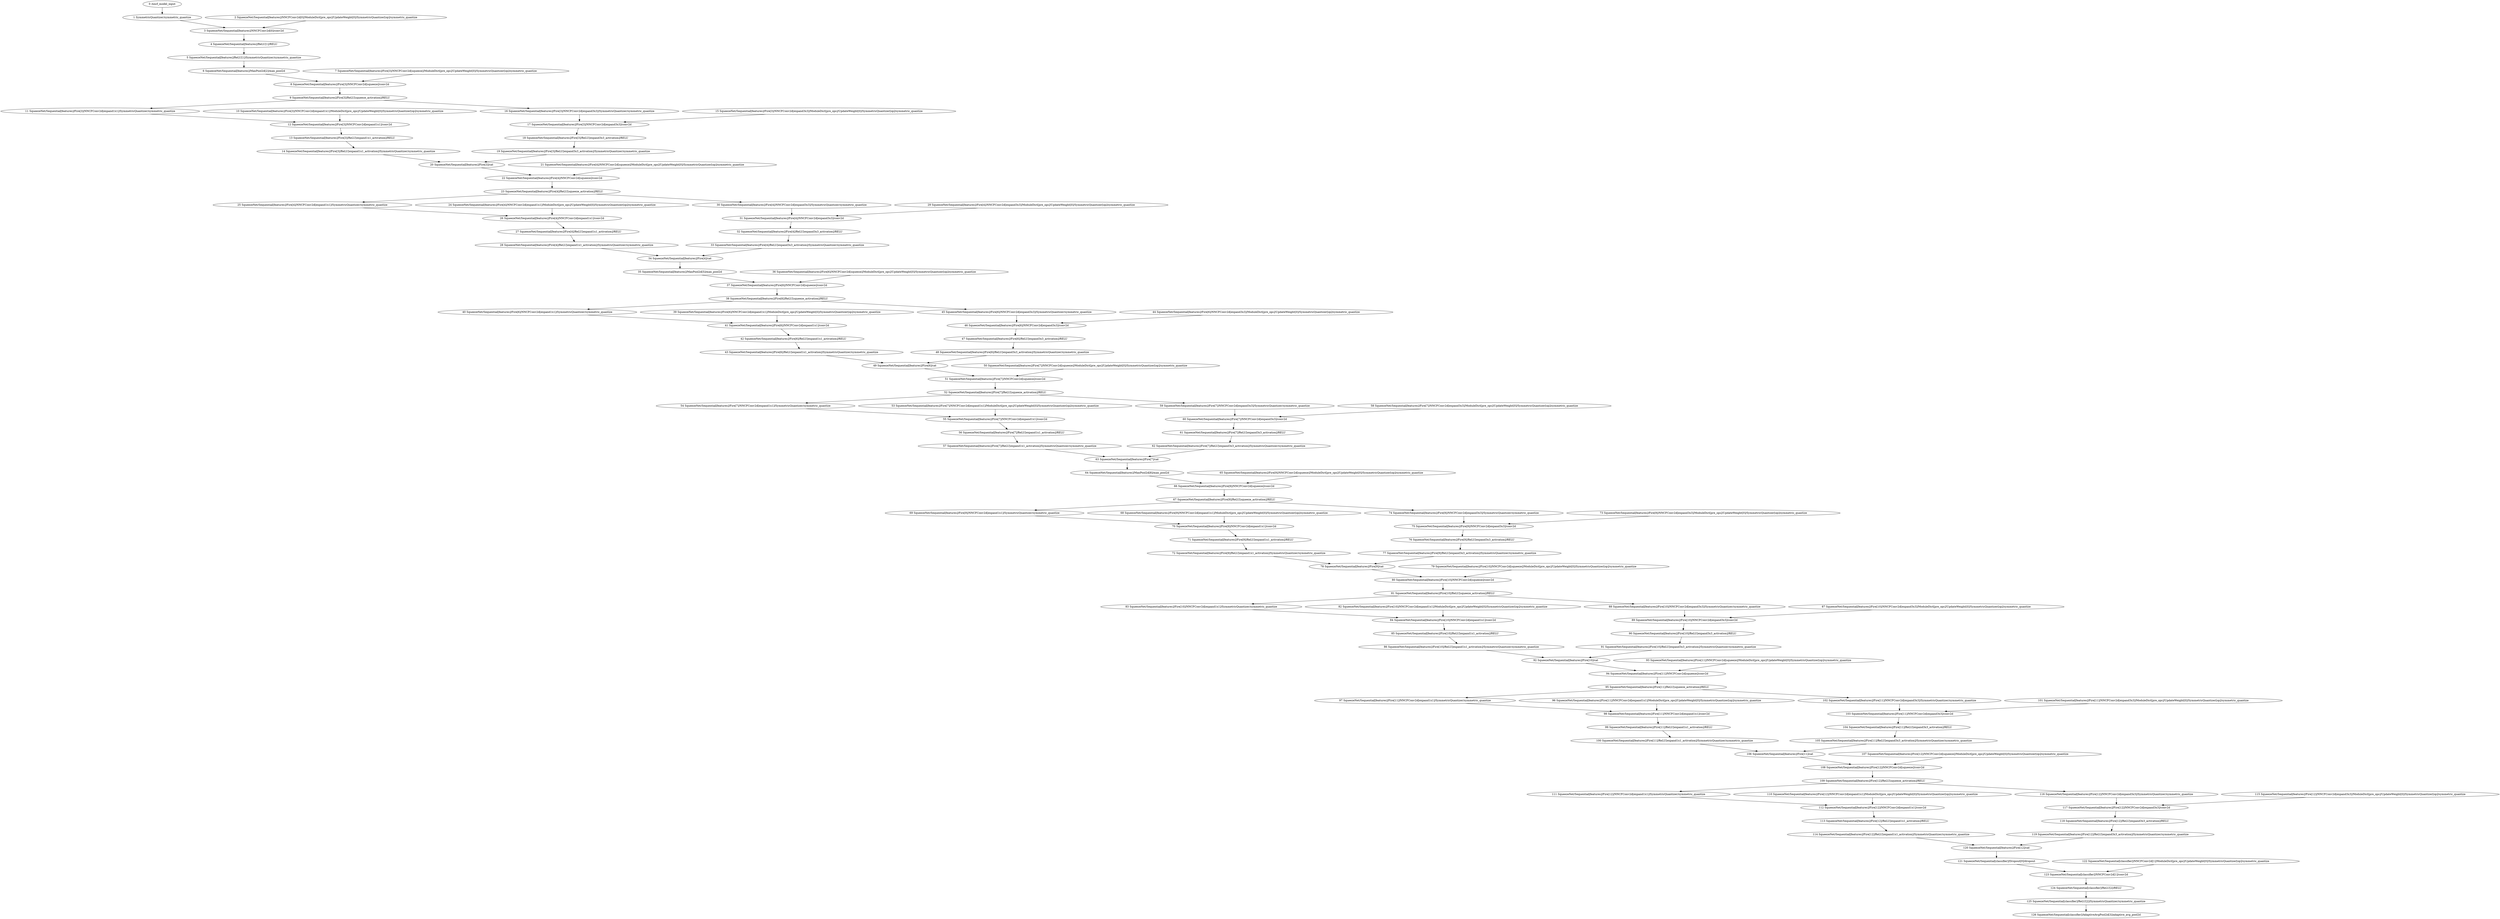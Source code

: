 strict digraph  {
"0 /nncf_model_input" [id=0, scope="", type=nncf_model_input];
"1 SymmetricQuantizer/symmetric_quantize" [id=1, scope=SymmetricQuantizer, type=symmetric_quantize];
"2 SqueezeNet/Sequential[features]/NNCFConv2d[0]/ModuleDict[pre_ops]/UpdateWeight[0]/SymmetricQuantizer[op]/symmetric_quantize" [id=2, scope="SqueezeNet/Sequential[features]/NNCFConv2d[0]/ModuleDict[pre_ops]/UpdateWeight[0]/SymmetricQuantizer[op]", type=symmetric_quantize];
"3 SqueezeNet/Sequential[features]/NNCFConv2d[0]/conv2d" [id=3, scope="SqueezeNet/Sequential[features]/NNCFConv2d[0]", type=conv2d];
"4 SqueezeNet/Sequential[features]/ReLU[1]/RELU" [id=4, scope="SqueezeNet/Sequential[features]/ReLU[1]", type=RELU];
"5 SqueezeNet/Sequential[features]/ReLU[1]/SymmetricQuantizer/symmetric_quantize" [id=5, scope="SqueezeNet/Sequential[features]/ReLU[1]/SymmetricQuantizer", type=symmetric_quantize];
"6 SqueezeNet/Sequential[features]/MaxPool2d[2]/max_pool2d" [id=6, scope="SqueezeNet/Sequential[features]/MaxPool2d[2]", type=max_pool2d];
"7 SqueezeNet/Sequential[features]/Fire[3]/NNCFConv2d[squeeze]/ModuleDict[pre_ops]/UpdateWeight[0]/SymmetricQuantizer[op]/symmetric_quantize" [id=7, scope="SqueezeNet/Sequential[features]/Fire[3]/NNCFConv2d[squeeze]/ModuleDict[pre_ops]/UpdateWeight[0]/SymmetricQuantizer[op]", type=symmetric_quantize];
"8 SqueezeNet/Sequential[features]/Fire[3]/NNCFConv2d[squeeze]/conv2d" [id=8, scope="SqueezeNet/Sequential[features]/Fire[3]/NNCFConv2d[squeeze]", type=conv2d];
"9 SqueezeNet/Sequential[features]/Fire[3]/ReLU[squeeze_activation]/RELU" [id=9, scope="SqueezeNet/Sequential[features]/Fire[3]/ReLU[squeeze_activation]", type=RELU];
"10 SqueezeNet/Sequential[features]/Fire[3]/NNCFConv2d[expand1x1]/ModuleDict[pre_ops]/UpdateWeight[0]/SymmetricQuantizer[op]/symmetric_quantize" [id=10, scope="SqueezeNet/Sequential[features]/Fire[3]/NNCFConv2d[expand1x1]/ModuleDict[pre_ops]/UpdateWeight[0]/SymmetricQuantizer[op]", type=symmetric_quantize];
"11 SqueezeNet/Sequential[features]/Fire[3]/NNCFConv2d[expand1x1]/SymmetricQuantizer/symmetric_quantize" [id=11, scope="SqueezeNet/Sequential[features]/Fire[3]/NNCFConv2d[expand1x1]/SymmetricQuantizer", type=symmetric_quantize];
"12 SqueezeNet/Sequential[features]/Fire[3]/NNCFConv2d[expand1x1]/conv2d" [id=12, scope="SqueezeNet/Sequential[features]/Fire[3]/NNCFConv2d[expand1x1]", type=conv2d];
"13 SqueezeNet/Sequential[features]/Fire[3]/ReLU[expand1x1_activation]/RELU" [id=13, scope="SqueezeNet/Sequential[features]/Fire[3]/ReLU[expand1x1_activation]", type=RELU];
"14 SqueezeNet/Sequential[features]/Fire[3]/ReLU[expand1x1_activation]/SymmetricQuantizer/symmetric_quantize" [id=14, scope="SqueezeNet/Sequential[features]/Fire[3]/ReLU[expand1x1_activation]/SymmetricQuantizer", type=symmetric_quantize];
"15 SqueezeNet/Sequential[features]/Fire[3]/NNCFConv2d[expand3x3]/ModuleDict[pre_ops]/UpdateWeight[0]/SymmetricQuantizer[op]/symmetric_quantize" [id=15, scope="SqueezeNet/Sequential[features]/Fire[3]/NNCFConv2d[expand3x3]/ModuleDict[pre_ops]/UpdateWeight[0]/SymmetricQuantizer[op]", type=symmetric_quantize];
"16 SqueezeNet/Sequential[features]/Fire[3]/NNCFConv2d[expand3x3]/SymmetricQuantizer/symmetric_quantize" [id=16, scope="SqueezeNet/Sequential[features]/Fire[3]/NNCFConv2d[expand3x3]/SymmetricQuantizer", type=symmetric_quantize];
"17 SqueezeNet/Sequential[features]/Fire[3]/NNCFConv2d[expand3x3]/conv2d" [id=17, scope="SqueezeNet/Sequential[features]/Fire[3]/NNCFConv2d[expand3x3]", type=conv2d];
"18 SqueezeNet/Sequential[features]/Fire[3]/ReLU[expand3x3_activation]/RELU" [id=18, scope="SqueezeNet/Sequential[features]/Fire[3]/ReLU[expand3x3_activation]", type=RELU];
"19 SqueezeNet/Sequential[features]/Fire[3]/ReLU[expand3x3_activation]/SymmetricQuantizer/symmetric_quantize" [id=19, scope="SqueezeNet/Sequential[features]/Fire[3]/ReLU[expand3x3_activation]/SymmetricQuantizer", type=symmetric_quantize];
"20 SqueezeNet/Sequential[features]/Fire[3]/cat" [id=20, scope="SqueezeNet/Sequential[features]/Fire[3]", type=cat];
"21 SqueezeNet/Sequential[features]/Fire[4]/NNCFConv2d[squeeze]/ModuleDict[pre_ops]/UpdateWeight[0]/SymmetricQuantizer[op]/symmetric_quantize" [id=21, scope="SqueezeNet/Sequential[features]/Fire[4]/NNCFConv2d[squeeze]/ModuleDict[pre_ops]/UpdateWeight[0]/SymmetricQuantizer[op]", type=symmetric_quantize];
"22 SqueezeNet/Sequential[features]/Fire[4]/NNCFConv2d[squeeze]/conv2d" [id=22, scope="SqueezeNet/Sequential[features]/Fire[4]/NNCFConv2d[squeeze]", type=conv2d];
"23 SqueezeNet/Sequential[features]/Fire[4]/ReLU[squeeze_activation]/RELU" [id=23, scope="SqueezeNet/Sequential[features]/Fire[4]/ReLU[squeeze_activation]", type=RELU];
"24 SqueezeNet/Sequential[features]/Fire[4]/NNCFConv2d[expand1x1]/ModuleDict[pre_ops]/UpdateWeight[0]/SymmetricQuantizer[op]/symmetric_quantize" [id=24, scope="SqueezeNet/Sequential[features]/Fire[4]/NNCFConv2d[expand1x1]/ModuleDict[pre_ops]/UpdateWeight[0]/SymmetricQuantizer[op]", type=symmetric_quantize];
"25 SqueezeNet/Sequential[features]/Fire[4]/NNCFConv2d[expand1x1]/SymmetricQuantizer/symmetric_quantize" [id=25, scope="SqueezeNet/Sequential[features]/Fire[4]/NNCFConv2d[expand1x1]/SymmetricQuantizer", type=symmetric_quantize];
"26 SqueezeNet/Sequential[features]/Fire[4]/NNCFConv2d[expand1x1]/conv2d" [id=26, scope="SqueezeNet/Sequential[features]/Fire[4]/NNCFConv2d[expand1x1]", type=conv2d];
"27 SqueezeNet/Sequential[features]/Fire[4]/ReLU[expand1x1_activation]/RELU" [id=27, scope="SqueezeNet/Sequential[features]/Fire[4]/ReLU[expand1x1_activation]", type=RELU];
"28 SqueezeNet/Sequential[features]/Fire[4]/ReLU[expand1x1_activation]/SymmetricQuantizer/symmetric_quantize" [id=28, scope="SqueezeNet/Sequential[features]/Fire[4]/ReLU[expand1x1_activation]/SymmetricQuantizer", type=symmetric_quantize];
"29 SqueezeNet/Sequential[features]/Fire[4]/NNCFConv2d[expand3x3]/ModuleDict[pre_ops]/UpdateWeight[0]/SymmetricQuantizer[op]/symmetric_quantize" [id=29, scope="SqueezeNet/Sequential[features]/Fire[4]/NNCFConv2d[expand3x3]/ModuleDict[pre_ops]/UpdateWeight[0]/SymmetricQuantizer[op]", type=symmetric_quantize];
"30 SqueezeNet/Sequential[features]/Fire[4]/NNCFConv2d[expand3x3]/SymmetricQuantizer/symmetric_quantize" [id=30, scope="SqueezeNet/Sequential[features]/Fire[4]/NNCFConv2d[expand3x3]/SymmetricQuantizer", type=symmetric_quantize];
"31 SqueezeNet/Sequential[features]/Fire[4]/NNCFConv2d[expand3x3]/conv2d" [id=31, scope="SqueezeNet/Sequential[features]/Fire[4]/NNCFConv2d[expand3x3]", type=conv2d];
"32 SqueezeNet/Sequential[features]/Fire[4]/ReLU[expand3x3_activation]/RELU" [id=32, scope="SqueezeNet/Sequential[features]/Fire[4]/ReLU[expand3x3_activation]", type=RELU];
"33 SqueezeNet/Sequential[features]/Fire[4]/ReLU[expand3x3_activation]/SymmetricQuantizer/symmetric_quantize" [id=33, scope="SqueezeNet/Sequential[features]/Fire[4]/ReLU[expand3x3_activation]/SymmetricQuantizer", type=symmetric_quantize];
"34 SqueezeNet/Sequential[features]/Fire[4]/cat" [id=34, scope="SqueezeNet/Sequential[features]/Fire[4]", type=cat];
"35 SqueezeNet/Sequential[features]/MaxPool2d[5]/max_pool2d" [id=35, scope="SqueezeNet/Sequential[features]/MaxPool2d[5]", type=max_pool2d];
"36 SqueezeNet/Sequential[features]/Fire[6]/NNCFConv2d[squeeze]/ModuleDict[pre_ops]/UpdateWeight[0]/SymmetricQuantizer[op]/symmetric_quantize" [id=36, scope="SqueezeNet/Sequential[features]/Fire[6]/NNCFConv2d[squeeze]/ModuleDict[pre_ops]/UpdateWeight[0]/SymmetricQuantizer[op]", type=symmetric_quantize];
"37 SqueezeNet/Sequential[features]/Fire[6]/NNCFConv2d[squeeze]/conv2d" [id=37, scope="SqueezeNet/Sequential[features]/Fire[6]/NNCFConv2d[squeeze]", type=conv2d];
"38 SqueezeNet/Sequential[features]/Fire[6]/ReLU[squeeze_activation]/RELU" [id=38, scope="SqueezeNet/Sequential[features]/Fire[6]/ReLU[squeeze_activation]", type=RELU];
"39 SqueezeNet/Sequential[features]/Fire[6]/NNCFConv2d[expand1x1]/ModuleDict[pre_ops]/UpdateWeight[0]/SymmetricQuantizer[op]/symmetric_quantize" [id=39, scope="SqueezeNet/Sequential[features]/Fire[6]/NNCFConv2d[expand1x1]/ModuleDict[pre_ops]/UpdateWeight[0]/SymmetricQuantizer[op]", type=symmetric_quantize];
"40 SqueezeNet/Sequential[features]/Fire[6]/NNCFConv2d[expand1x1]/SymmetricQuantizer/symmetric_quantize" [id=40, scope="SqueezeNet/Sequential[features]/Fire[6]/NNCFConv2d[expand1x1]/SymmetricQuantizer", type=symmetric_quantize];
"41 SqueezeNet/Sequential[features]/Fire[6]/NNCFConv2d[expand1x1]/conv2d" [id=41, scope="SqueezeNet/Sequential[features]/Fire[6]/NNCFConv2d[expand1x1]", type=conv2d];
"42 SqueezeNet/Sequential[features]/Fire[6]/ReLU[expand1x1_activation]/RELU" [id=42, scope="SqueezeNet/Sequential[features]/Fire[6]/ReLU[expand1x1_activation]", type=RELU];
"43 SqueezeNet/Sequential[features]/Fire[6]/ReLU[expand1x1_activation]/SymmetricQuantizer/symmetric_quantize" [id=43, scope="SqueezeNet/Sequential[features]/Fire[6]/ReLU[expand1x1_activation]/SymmetricQuantizer", type=symmetric_quantize];
"44 SqueezeNet/Sequential[features]/Fire[6]/NNCFConv2d[expand3x3]/ModuleDict[pre_ops]/UpdateWeight[0]/SymmetricQuantizer[op]/symmetric_quantize" [id=44, scope="SqueezeNet/Sequential[features]/Fire[6]/NNCFConv2d[expand3x3]/ModuleDict[pre_ops]/UpdateWeight[0]/SymmetricQuantizer[op]", type=symmetric_quantize];
"45 SqueezeNet/Sequential[features]/Fire[6]/NNCFConv2d[expand3x3]/SymmetricQuantizer/symmetric_quantize" [id=45, scope="SqueezeNet/Sequential[features]/Fire[6]/NNCFConv2d[expand3x3]/SymmetricQuantizer", type=symmetric_quantize];
"46 SqueezeNet/Sequential[features]/Fire[6]/NNCFConv2d[expand3x3]/conv2d" [id=46, scope="SqueezeNet/Sequential[features]/Fire[6]/NNCFConv2d[expand3x3]", type=conv2d];
"47 SqueezeNet/Sequential[features]/Fire[6]/ReLU[expand3x3_activation]/RELU" [id=47, scope="SqueezeNet/Sequential[features]/Fire[6]/ReLU[expand3x3_activation]", type=RELU];
"48 SqueezeNet/Sequential[features]/Fire[6]/ReLU[expand3x3_activation]/SymmetricQuantizer/symmetric_quantize" [id=48, scope="SqueezeNet/Sequential[features]/Fire[6]/ReLU[expand3x3_activation]/SymmetricQuantizer", type=symmetric_quantize];
"49 SqueezeNet/Sequential[features]/Fire[6]/cat" [id=49, scope="SqueezeNet/Sequential[features]/Fire[6]", type=cat];
"50 SqueezeNet/Sequential[features]/Fire[7]/NNCFConv2d[squeeze]/ModuleDict[pre_ops]/UpdateWeight[0]/SymmetricQuantizer[op]/symmetric_quantize" [id=50, scope="SqueezeNet/Sequential[features]/Fire[7]/NNCFConv2d[squeeze]/ModuleDict[pre_ops]/UpdateWeight[0]/SymmetricQuantizer[op]", type=symmetric_quantize];
"51 SqueezeNet/Sequential[features]/Fire[7]/NNCFConv2d[squeeze]/conv2d" [id=51, scope="SqueezeNet/Sequential[features]/Fire[7]/NNCFConv2d[squeeze]", type=conv2d];
"52 SqueezeNet/Sequential[features]/Fire[7]/ReLU[squeeze_activation]/RELU" [id=52, scope="SqueezeNet/Sequential[features]/Fire[7]/ReLU[squeeze_activation]", type=RELU];
"53 SqueezeNet/Sequential[features]/Fire[7]/NNCFConv2d[expand1x1]/ModuleDict[pre_ops]/UpdateWeight[0]/SymmetricQuantizer[op]/symmetric_quantize" [id=53, scope="SqueezeNet/Sequential[features]/Fire[7]/NNCFConv2d[expand1x1]/ModuleDict[pre_ops]/UpdateWeight[0]/SymmetricQuantizer[op]", type=symmetric_quantize];
"54 SqueezeNet/Sequential[features]/Fire[7]/NNCFConv2d[expand1x1]/SymmetricQuantizer/symmetric_quantize" [id=54, scope="SqueezeNet/Sequential[features]/Fire[7]/NNCFConv2d[expand1x1]/SymmetricQuantizer", type=symmetric_quantize];
"55 SqueezeNet/Sequential[features]/Fire[7]/NNCFConv2d[expand1x1]/conv2d" [id=55, scope="SqueezeNet/Sequential[features]/Fire[7]/NNCFConv2d[expand1x1]", type=conv2d];
"56 SqueezeNet/Sequential[features]/Fire[7]/ReLU[expand1x1_activation]/RELU" [id=56, scope="SqueezeNet/Sequential[features]/Fire[7]/ReLU[expand1x1_activation]", type=RELU];
"57 SqueezeNet/Sequential[features]/Fire[7]/ReLU[expand1x1_activation]/SymmetricQuantizer/symmetric_quantize" [id=57, scope="SqueezeNet/Sequential[features]/Fire[7]/ReLU[expand1x1_activation]/SymmetricQuantizer", type=symmetric_quantize];
"58 SqueezeNet/Sequential[features]/Fire[7]/NNCFConv2d[expand3x3]/ModuleDict[pre_ops]/UpdateWeight[0]/SymmetricQuantizer[op]/symmetric_quantize" [id=58, scope="SqueezeNet/Sequential[features]/Fire[7]/NNCFConv2d[expand3x3]/ModuleDict[pre_ops]/UpdateWeight[0]/SymmetricQuantizer[op]", type=symmetric_quantize];
"59 SqueezeNet/Sequential[features]/Fire[7]/NNCFConv2d[expand3x3]/SymmetricQuantizer/symmetric_quantize" [id=59, scope="SqueezeNet/Sequential[features]/Fire[7]/NNCFConv2d[expand3x3]/SymmetricQuantizer", type=symmetric_quantize];
"60 SqueezeNet/Sequential[features]/Fire[7]/NNCFConv2d[expand3x3]/conv2d" [id=60, scope="SqueezeNet/Sequential[features]/Fire[7]/NNCFConv2d[expand3x3]", type=conv2d];
"61 SqueezeNet/Sequential[features]/Fire[7]/ReLU[expand3x3_activation]/RELU" [id=61, scope="SqueezeNet/Sequential[features]/Fire[7]/ReLU[expand3x3_activation]", type=RELU];
"62 SqueezeNet/Sequential[features]/Fire[7]/ReLU[expand3x3_activation]/SymmetricQuantizer/symmetric_quantize" [id=62, scope="SqueezeNet/Sequential[features]/Fire[7]/ReLU[expand3x3_activation]/SymmetricQuantizer", type=symmetric_quantize];
"63 SqueezeNet/Sequential[features]/Fire[7]/cat" [id=63, scope="SqueezeNet/Sequential[features]/Fire[7]", type=cat];
"64 SqueezeNet/Sequential[features]/MaxPool2d[8]/max_pool2d" [id=64, scope="SqueezeNet/Sequential[features]/MaxPool2d[8]", type=max_pool2d];
"65 SqueezeNet/Sequential[features]/Fire[9]/NNCFConv2d[squeeze]/ModuleDict[pre_ops]/UpdateWeight[0]/SymmetricQuantizer[op]/symmetric_quantize" [id=65, scope="SqueezeNet/Sequential[features]/Fire[9]/NNCFConv2d[squeeze]/ModuleDict[pre_ops]/UpdateWeight[0]/SymmetricQuantizer[op]", type=symmetric_quantize];
"66 SqueezeNet/Sequential[features]/Fire[9]/NNCFConv2d[squeeze]/conv2d" [id=66, scope="SqueezeNet/Sequential[features]/Fire[9]/NNCFConv2d[squeeze]", type=conv2d];
"67 SqueezeNet/Sequential[features]/Fire[9]/ReLU[squeeze_activation]/RELU" [id=67, scope="SqueezeNet/Sequential[features]/Fire[9]/ReLU[squeeze_activation]", type=RELU];
"68 SqueezeNet/Sequential[features]/Fire[9]/NNCFConv2d[expand1x1]/ModuleDict[pre_ops]/UpdateWeight[0]/SymmetricQuantizer[op]/symmetric_quantize" [id=68, scope="SqueezeNet/Sequential[features]/Fire[9]/NNCFConv2d[expand1x1]/ModuleDict[pre_ops]/UpdateWeight[0]/SymmetricQuantizer[op]", type=symmetric_quantize];
"69 SqueezeNet/Sequential[features]/Fire[9]/NNCFConv2d[expand1x1]/SymmetricQuantizer/symmetric_quantize" [id=69, scope="SqueezeNet/Sequential[features]/Fire[9]/NNCFConv2d[expand1x1]/SymmetricQuantizer", type=symmetric_quantize];
"70 SqueezeNet/Sequential[features]/Fire[9]/NNCFConv2d[expand1x1]/conv2d" [id=70, scope="SqueezeNet/Sequential[features]/Fire[9]/NNCFConv2d[expand1x1]", type=conv2d];
"71 SqueezeNet/Sequential[features]/Fire[9]/ReLU[expand1x1_activation]/RELU" [id=71, scope="SqueezeNet/Sequential[features]/Fire[9]/ReLU[expand1x1_activation]", type=RELU];
"72 SqueezeNet/Sequential[features]/Fire[9]/ReLU[expand1x1_activation]/SymmetricQuantizer/symmetric_quantize" [id=72, scope="SqueezeNet/Sequential[features]/Fire[9]/ReLU[expand1x1_activation]/SymmetricQuantizer", type=symmetric_quantize];
"73 SqueezeNet/Sequential[features]/Fire[9]/NNCFConv2d[expand3x3]/ModuleDict[pre_ops]/UpdateWeight[0]/SymmetricQuantizer[op]/symmetric_quantize" [id=73, scope="SqueezeNet/Sequential[features]/Fire[9]/NNCFConv2d[expand3x3]/ModuleDict[pre_ops]/UpdateWeight[0]/SymmetricQuantizer[op]", type=symmetric_quantize];
"74 SqueezeNet/Sequential[features]/Fire[9]/NNCFConv2d[expand3x3]/SymmetricQuantizer/symmetric_quantize" [id=74, scope="SqueezeNet/Sequential[features]/Fire[9]/NNCFConv2d[expand3x3]/SymmetricQuantizer", type=symmetric_quantize];
"75 SqueezeNet/Sequential[features]/Fire[9]/NNCFConv2d[expand3x3]/conv2d" [id=75, scope="SqueezeNet/Sequential[features]/Fire[9]/NNCFConv2d[expand3x3]", type=conv2d];
"76 SqueezeNet/Sequential[features]/Fire[9]/ReLU[expand3x3_activation]/RELU" [id=76, scope="SqueezeNet/Sequential[features]/Fire[9]/ReLU[expand3x3_activation]", type=RELU];
"77 SqueezeNet/Sequential[features]/Fire[9]/ReLU[expand3x3_activation]/SymmetricQuantizer/symmetric_quantize" [id=77, scope="SqueezeNet/Sequential[features]/Fire[9]/ReLU[expand3x3_activation]/SymmetricQuantizer", type=symmetric_quantize];
"78 SqueezeNet/Sequential[features]/Fire[9]/cat" [id=78, scope="SqueezeNet/Sequential[features]/Fire[9]", type=cat];
"79 SqueezeNet/Sequential[features]/Fire[10]/NNCFConv2d[squeeze]/ModuleDict[pre_ops]/UpdateWeight[0]/SymmetricQuantizer[op]/symmetric_quantize" [id=79, scope="SqueezeNet/Sequential[features]/Fire[10]/NNCFConv2d[squeeze]/ModuleDict[pre_ops]/UpdateWeight[0]/SymmetricQuantizer[op]", type=symmetric_quantize];
"80 SqueezeNet/Sequential[features]/Fire[10]/NNCFConv2d[squeeze]/conv2d" [id=80, scope="SqueezeNet/Sequential[features]/Fire[10]/NNCFConv2d[squeeze]", type=conv2d];
"81 SqueezeNet/Sequential[features]/Fire[10]/ReLU[squeeze_activation]/RELU" [id=81, scope="SqueezeNet/Sequential[features]/Fire[10]/ReLU[squeeze_activation]", type=RELU];
"82 SqueezeNet/Sequential[features]/Fire[10]/NNCFConv2d[expand1x1]/ModuleDict[pre_ops]/UpdateWeight[0]/SymmetricQuantizer[op]/symmetric_quantize" [id=82, scope="SqueezeNet/Sequential[features]/Fire[10]/NNCFConv2d[expand1x1]/ModuleDict[pre_ops]/UpdateWeight[0]/SymmetricQuantizer[op]", type=symmetric_quantize];
"83 SqueezeNet/Sequential[features]/Fire[10]/NNCFConv2d[expand1x1]/SymmetricQuantizer/symmetric_quantize" [id=83, scope="SqueezeNet/Sequential[features]/Fire[10]/NNCFConv2d[expand1x1]/SymmetricQuantizer", type=symmetric_quantize];
"84 SqueezeNet/Sequential[features]/Fire[10]/NNCFConv2d[expand1x1]/conv2d" [id=84, scope="SqueezeNet/Sequential[features]/Fire[10]/NNCFConv2d[expand1x1]", type=conv2d];
"85 SqueezeNet/Sequential[features]/Fire[10]/ReLU[expand1x1_activation]/RELU" [id=85, scope="SqueezeNet/Sequential[features]/Fire[10]/ReLU[expand1x1_activation]", type=RELU];
"86 SqueezeNet/Sequential[features]/Fire[10]/ReLU[expand1x1_activation]/SymmetricQuantizer/symmetric_quantize" [id=86, scope="SqueezeNet/Sequential[features]/Fire[10]/ReLU[expand1x1_activation]/SymmetricQuantizer", type=symmetric_quantize];
"87 SqueezeNet/Sequential[features]/Fire[10]/NNCFConv2d[expand3x3]/ModuleDict[pre_ops]/UpdateWeight[0]/SymmetricQuantizer[op]/symmetric_quantize" [id=87, scope="SqueezeNet/Sequential[features]/Fire[10]/NNCFConv2d[expand3x3]/ModuleDict[pre_ops]/UpdateWeight[0]/SymmetricQuantizer[op]", type=symmetric_quantize];
"88 SqueezeNet/Sequential[features]/Fire[10]/NNCFConv2d[expand3x3]/SymmetricQuantizer/symmetric_quantize" [id=88, scope="SqueezeNet/Sequential[features]/Fire[10]/NNCFConv2d[expand3x3]/SymmetricQuantizer", type=symmetric_quantize];
"89 SqueezeNet/Sequential[features]/Fire[10]/NNCFConv2d[expand3x3]/conv2d" [id=89, scope="SqueezeNet/Sequential[features]/Fire[10]/NNCFConv2d[expand3x3]", type=conv2d];
"90 SqueezeNet/Sequential[features]/Fire[10]/ReLU[expand3x3_activation]/RELU" [id=90, scope="SqueezeNet/Sequential[features]/Fire[10]/ReLU[expand3x3_activation]", type=RELU];
"91 SqueezeNet/Sequential[features]/Fire[10]/ReLU[expand3x3_activation]/SymmetricQuantizer/symmetric_quantize" [id=91, scope="SqueezeNet/Sequential[features]/Fire[10]/ReLU[expand3x3_activation]/SymmetricQuantizer", type=symmetric_quantize];
"92 SqueezeNet/Sequential[features]/Fire[10]/cat" [id=92, scope="SqueezeNet/Sequential[features]/Fire[10]", type=cat];
"93 SqueezeNet/Sequential[features]/Fire[11]/NNCFConv2d[squeeze]/ModuleDict[pre_ops]/UpdateWeight[0]/SymmetricQuantizer[op]/symmetric_quantize" [id=93, scope="SqueezeNet/Sequential[features]/Fire[11]/NNCFConv2d[squeeze]/ModuleDict[pre_ops]/UpdateWeight[0]/SymmetricQuantizer[op]", type=symmetric_quantize];
"94 SqueezeNet/Sequential[features]/Fire[11]/NNCFConv2d[squeeze]/conv2d" [id=94, scope="SqueezeNet/Sequential[features]/Fire[11]/NNCFConv2d[squeeze]", type=conv2d];
"95 SqueezeNet/Sequential[features]/Fire[11]/ReLU[squeeze_activation]/RELU" [id=95, scope="SqueezeNet/Sequential[features]/Fire[11]/ReLU[squeeze_activation]", type=RELU];
"96 SqueezeNet/Sequential[features]/Fire[11]/NNCFConv2d[expand1x1]/ModuleDict[pre_ops]/UpdateWeight[0]/SymmetricQuantizer[op]/symmetric_quantize" [id=96, scope="SqueezeNet/Sequential[features]/Fire[11]/NNCFConv2d[expand1x1]/ModuleDict[pre_ops]/UpdateWeight[0]/SymmetricQuantizer[op]", type=symmetric_quantize];
"97 SqueezeNet/Sequential[features]/Fire[11]/NNCFConv2d[expand1x1]/SymmetricQuantizer/symmetric_quantize" [id=97, scope="SqueezeNet/Sequential[features]/Fire[11]/NNCFConv2d[expand1x1]/SymmetricQuantizer", type=symmetric_quantize];
"98 SqueezeNet/Sequential[features]/Fire[11]/NNCFConv2d[expand1x1]/conv2d" [id=98, scope="SqueezeNet/Sequential[features]/Fire[11]/NNCFConv2d[expand1x1]", type=conv2d];
"99 SqueezeNet/Sequential[features]/Fire[11]/ReLU[expand1x1_activation]/RELU" [id=99, scope="SqueezeNet/Sequential[features]/Fire[11]/ReLU[expand1x1_activation]", type=RELU];
"100 SqueezeNet/Sequential[features]/Fire[11]/ReLU[expand1x1_activation]/SymmetricQuantizer/symmetric_quantize" [id=100, scope="SqueezeNet/Sequential[features]/Fire[11]/ReLU[expand1x1_activation]/SymmetricQuantizer", type=symmetric_quantize];
"101 SqueezeNet/Sequential[features]/Fire[11]/NNCFConv2d[expand3x3]/ModuleDict[pre_ops]/UpdateWeight[0]/SymmetricQuantizer[op]/symmetric_quantize" [id=101, scope="SqueezeNet/Sequential[features]/Fire[11]/NNCFConv2d[expand3x3]/ModuleDict[pre_ops]/UpdateWeight[0]/SymmetricQuantizer[op]", type=symmetric_quantize];
"102 SqueezeNet/Sequential[features]/Fire[11]/NNCFConv2d[expand3x3]/SymmetricQuantizer/symmetric_quantize" [id=102, scope="SqueezeNet/Sequential[features]/Fire[11]/NNCFConv2d[expand3x3]/SymmetricQuantizer", type=symmetric_quantize];
"103 SqueezeNet/Sequential[features]/Fire[11]/NNCFConv2d[expand3x3]/conv2d" [id=103, scope="SqueezeNet/Sequential[features]/Fire[11]/NNCFConv2d[expand3x3]", type=conv2d];
"104 SqueezeNet/Sequential[features]/Fire[11]/ReLU[expand3x3_activation]/RELU" [id=104, scope="SqueezeNet/Sequential[features]/Fire[11]/ReLU[expand3x3_activation]", type=RELU];
"105 SqueezeNet/Sequential[features]/Fire[11]/ReLU[expand3x3_activation]/SymmetricQuantizer/symmetric_quantize" [id=105, scope="SqueezeNet/Sequential[features]/Fire[11]/ReLU[expand3x3_activation]/SymmetricQuantizer", type=symmetric_quantize];
"106 SqueezeNet/Sequential[features]/Fire[11]/cat" [id=106, scope="SqueezeNet/Sequential[features]/Fire[11]", type=cat];
"107 SqueezeNet/Sequential[features]/Fire[12]/NNCFConv2d[squeeze]/ModuleDict[pre_ops]/UpdateWeight[0]/SymmetricQuantizer[op]/symmetric_quantize" [id=107, scope="SqueezeNet/Sequential[features]/Fire[12]/NNCFConv2d[squeeze]/ModuleDict[pre_ops]/UpdateWeight[0]/SymmetricQuantizer[op]", type=symmetric_quantize];
"108 SqueezeNet/Sequential[features]/Fire[12]/NNCFConv2d[squeeze]/conv2d" [id=108, scope="SqueezeNet/Sequential[features]/Fire[12]/NNCFConv2d[squeeze]", type=conv2d];
"109 SqueezeNet/Sequential[features]/Fire[12]/ReLU[squeeze_activation]/RELU" [id=109, scope="SqueezeNet/Sequential[features]/Fire[12]/ReLU[squeeze_activation]", type=RELU];
"110 SqueezeNet/Sequential[features]/Fire[12]/NNCFConv2d[expand1x1]/ModuleDict[pre_ops]/UpdateWeight[0]/SymmetricQuantizer[op]/symmetric_quantize" [id=110, scope="SqueezeNet/Sequential[features]/Fire[12]/NNCFConv2d[expand1x1]/ModuleDict[pre_ops]/UpdateWeight[0]/SymmetricQuantizer[op]", type=symmetric_quantize];
"111 SqueezeNet/Sequential[features]/Fire[12]/NNCFConv2d[expand1x1]/SymmetricQuantizer/symmetric_quantize" [id=111, scope="SqueezeNet/Sequential[features]/Fire[12]/NNCFConv2d[expand1x1]/SymmetricQuantizer", type=symmetric_quantize];
"112 SqueezeNet/Sequential[features]/Fire[12]/NNCFConv2d[expand1x1]/conv2d" [id=112, scope="SqueezeNet/Sequential[features]/Fire[12]/NNCFConv2d[expand1x1]", type=conv2d];
"113 SqueezeNet/Sequential[features]/Fire[12]/ReLU[expand1x1_activation]/RELU" [id=113, scope="SqueezeNet/Sequential[features]/Fire[12]/ReLU[expand1x1_activation]", type=RELU];
"114 SqueezeNet/Sequential[features]/Fire[12]/ReLU[expand1x1_activation]/SymmetricQuantizer/symmetric_quantize" [id=114, scope="SqueezeNet/Sequential[features]/Fire[12]/ReLU[expand1x1_activation]/SymmetricQuantizer", type=symmetric_quantize];
"115 SqueezeNet/Sequential[features]/Fire[12]/NNCFConv2d[expand3x3]/ModuleDict[pre_ops]/UpdateWeight[0]/SymmetricQuantizer[op]/symmetric_quantize" [id=115, scope="SqueezeNet/Sequential[features]/Fire[12]/NNCFConv2d[expand3x3]/ModuleDict[pre_ops]/UpdateWeight[0]/SymmetricQuantizer[op]", type=symmetric_quantize];
"116 SqueezeNet/Sequential[features]/Fire[12]/NNCFConv2d[expand3x3]/SymmetricQuantizer/symmetric_quantize" [id=116, scope="SqueezeNet/Sequential[features]/Fire[12]/NNCFConv2d[expand3x3]/SymmetricQuantizer", type=symmetric_quantize];
"117 SqueezeNet/Sequential[features]/Fire[12]/NNCFConv2d[expand3x3]/conv2d" [id=117, scope="SqueezeNet/Sequential[features]/Fire[12]/NNCFConv2d[expand3x3]", type=conv2d];
"118 SqueezeNet/Sequential[features]/Fire[12]/ReLU[expand3x3_activation]/RELU" [id=118, scope="SqueezeNet/Sequential[features]/Fire[12]/ReLU[expand3x3_activation]", type=RELU];
"119 SqueezeNet/Sequential[features]/Fire[12]/ReLU[expand3x3_activation]/SymmetricQuantizer/symmetric_quantize" [id=119, scope="SqueezeNet/Sequential[features]/Fire[12]/ReLU[expand3x3_activation]/SymmetricQuantizer", type=symmetric_quantize];
"120 SqueezeNet/Sequential[features]/Fire[12]/cat" [id=120, scope="SqueezeNet/Sequential[features]/Fire[12]", type=cat];
"121 SqueezeNet/Sequential[classifier]/Dropout[0]/dropout" [id=121, scope="SqueezeNet/Sequential[classifier]/Dropout[0]", type=dropout];
"122 SqueezeNet/Sequential[classifier]/NNCFConv2d[1]/ModuleDict[pre_ops]/UpdateWeight[0]/SymmetricQuantizer[op]/symmetric_quantize" [id=122, scope="SqueezeNet/Sequential[classifier]/NNCFConv2d[1]/ModuleDict[pre_ops]/UpdateWeight[0]/SymmetricQuantizer[op]", type=symmetric_quantize];
"123 SqueezeNet/Sequential[classifier]/NNCFConv2d[1]/conv2d" [id=123, scope="SqueezeNet/Sequential[classifier]/NNCFConv2d[1]", type=conv2d];
"124 SqueezeNet/Sequential[classifier]/ReLU[2]/RELU" [id=124, scope="SqueezeNet/Sequential[classifier]/ReLU[2]", type=RELU];
"125 SqueezeNet/Sequential[classifier]/ReLU[2]/SymmetricQuantizer/symmetric_quantize" [id=125, scope="SqueezeNet/Sequential[classifier]/ReLU[2]/SymmetricQuantizer", type=symmetric_quantize];
"126 SqueezeNet/Sequential[classifier]/AdaptiveAvgPool2d[3]/adaptive_avg_pool2d" [id=126, scope="SqueezeNet/Sequential[classifier]/AdaptiveAvgPool2d[3]", type=adaptive_avg_pool2d];
"0 /nncf_model_input" -> "1 SymmetricQuantizer/symmetric_quantize";
"1 SymmetricQuantizer/symmetric_quantize" -> "3 SqueezeNet/Sequential[features]/NNCFConv2d[0]/conv2d";
"2 SqueezeNet/Sequential[features]/NNCFConv2d[0]/ModuleDict[pre_ops]/UpdateWeight[0]/SymmetricQuantizer[op]/symmetric_quantize" -> "3 SqueezeNet/Sequential[features]/NNCFConv2d[0]/conv2d";
"3 SqueezeNet/Sequential[features]/NNCFConv2d[0]/conv2d" -> "4 SqueezeNet/Sequential[features]/ReLU[1]/RELU";
"4 SqueezeNet/Sequential[features]/ReLU[1]/RELU" -> "5 SqueezeNet/Sequential[features]/ReLU[1]/SymmetricQuantizer/symmetric_quantize";
"5 SqueezeNet/Sequential[features]/ReLU[1]/SymmetricQuantizer/symmetric_quantize" -> "6 SqueezeNet/Sequential[features]/MaxPool2d[2]/max_pool2d";
"6 SqueezeNet/Sequential[features]/MaxPool2d[2]/max_pool2d" -> "8 SqueezeNet/Sequential[features]/Fire[3]/NNCFConv2d[squeeze]/conv2d";
"7 SqueezeNet/Sequential[features]/Fire[3]/NNCFConv2d[squeeze]/ModuleDict[pre_ops]/UpdateWeight[0]/SymmetricQuantizer[op]/symmetric_quantize" -> "8 SqueezeNet/Sequential[features]/Fire[3]/NNCFConv2d[squeeze]/conv2d";
"8 SqueezeNet/Sequential[features]/Fire[3]/NNCFConv2d[squeeze]/conv2d" -> "9 SqueezeNet/Sequential[features]/Fire[3]/ReLU[squeeze_activation]/RELU";
"9 SqueezeNet/Sequential[features]/Fire[3]/ReLU[squeeze_activation]/RELU" -> "11 SqueezeNet/Sequential[features]/Fire[3]/NNCFConv2d[expand1x1]/SymmetricQuantizer/symmetric_quantize";
"9 SqueezeNet/Sequential[features]/Fire[3]/ReLU[squeeze_activation]/RELU" -> "16 SqueezeNet/Sequential[features]/Fire[3]/NNCFConv2d[expand3x3]/SymmetricQuantizer/symmetric_quantize";
"10 SqueezeNet/Sequential[features]/Fire[3]/NNCFConv2d[expand1x1]/ModuleDict[pre_ops]/UpdateWeight[0]/SymmetricQuantizer[op]/symmetric_quantize" -> "12 SqueezeNet/Sequential[features]/Fire[3]/NNCFConv2d[expand1x1]/conv2d";
"11 SqueezeNet/Sequential[features]/Fire[3]/NNCFConv2d[expand1x1]/SymmetricQuantizer/symmetric_quantize" -> "12 SqueezeNet/Sequential[features]/Fire[3]/NNCFConv2d[expand1x1]/conv2d";
"12 SqueezeNet/Sequential[features]/Fire[3]/NNCFConv2d[expand1x1]/conv2d" -> "13 SqueezeNet/Sequential[features]/Fire[3]/ReLU[expand1x1_activation]/RELU";
"13 SqueezeNet/Sequential[features]/Fire[3]/ReLU[expand1x1_activation]/RELU" -> "14 SqueezeNet/Sequential[features]/Fire[3]/ReLU[expand1x1_activation]/SymmetricQuantizer/symmetric_quantize";
"14 SqueezeNet/Sequential[features]/Fire[3]/ReLU[expand1x1_activation]/SymmetricQuantizer/symmetric_quantize" -> "20 SqueezeNet/Sequential[features]/Fire[3]/cat";
"15 SqueezeNet/Sequential[features]/Fire[3]/NNCFConv2d[expand3x3]/ModuleDict[pre_ops]/UpdateWeight[0]/SymmetricQuantizer[op]/symmetric_quantize" -> "17 SqueezeNet/Sequential[features]/Fire[3]/NNCFConv2d[expand3x3]/conv2d";
"16 SqueezeNet/Sequential[features]/Fire[3]/NNCFConv2d[expand3x3]/SymmetricQuantizer/symmetric_quantize" -> "17 SqueezeNet/Sequential[features]/Fire[3]/NNCFConv2d[expand3x3]/conv2d";
"17 SqueezeNet/Sequential[features]/Fire[3]/NNCFConv2d[expand3x3]/conv2d" -> "18 SqueezeNet/Sequential[features]/Fire[3]/ReLU[expand3x3_activation]/RELU";
"18 SqueezeNet/Sequential[features]/Fire[3]/ReLU[expand3x3_activation]/RELU" -> "19 SqueezeNet/Sequential[features]/Fire[3]/ReLU[expand3x3_activation]/SymmetricQuantizer/symmetric_quantize";
"19 SqueezeNet/Sequential[features]/Fire[3]/ReLU[expand3x3_activation]/SymmetricQuantizer/symmetric_quantize" -> "20 SqueezeNet/Sequential[features]/Fire[3]/cat";
"20 SqueezeNet/Sequential[features]/Fire[3]/cat" -> "22 SqueezeNet/Sequential[features]/Fire[4]/NNCFConv2d[squeeze]/conv2d";
"21 SqueezeNet/Sequential[features]/Fire[4]/NNCFConv2d[squeeze]/ModuleDict[pre_ops]/UpdateWeight[0]/SymmetricQuantizer[op]/symmetric_quantize" -> "22 SqueezeNet/Sequential[features]/Fire[4]/NNCFConv2d[squeeze]/conv2d";
"22 SqueezeNet/Sequential[features]/Fire[4]/NNCFConv2d[squeeze]/conv2d" -> "23 SqueezeNet/Sequential[features]/Fire[4]/ReLU[squeeze_activation]/RELU";
"23 SqueezeNet/Sequential[features]/Fire[4]/ReLU[squeeze_activation]/RELU" -> "25 SqueezeNet/Sequential[features]/Fire[4]/NNCFConv2d[expand1x1]/SymmetricQuantizer/symmetric_quantize";
"23 SqueezeNet/Sequential[features]/Fire[4]/ReLU[squeeze_activation]/RELU" -> "30 SqueezeNet/Sequential[features]/Fire[4]/NNCFConv2d[expand3x3]/SymmetricQuantizer/symmetric_quantize";
"24 SqueezeNet/Sequential[features]/Fire[4]/NNCFConv2d[expand1x1]/ModuleDict[pre_ops]/UpdateWeight[0]/SymmetricQuantizer[op]/symmetric_quantize" -> "26 SqueezeNet/Sequential[features]/Fire[4]/NNCFConv2d[expand1x1]/conv2d";
"25 SqueezeNet/Sequential[features]/Fire[4]/NNCFConv2d[expand1x1]/SymmetricQuantizer/symmetric_quantize" -> "26 SqueezeNet/Sequential[features]/Fire[4]/NNCFConv2d[expand1x1]/conv2d";
"26 SqueezeNet/Sequential[features]/Fire[4]/NNCFConv2d[expand1x1]/conv2d" -> "27 SqueezeNet/Sequential[features]/Fire[4]/ReLU[expand1x1_activation]/RELU";
"27 SqueezeNet/Sequential[features]/Fire[4]/ReLU[expand1x1_activation]/RELU" -> "28 SqueezeNet/Sequential[features]/Fire[4]/ReLU[expand1x1_activation]/SymmetricQuantizer/symmetric_quantize";
"28 SqueezeNet/Sequential[features]/Fire[4]/ReLU[expand1x1_activation]/SymmetricQuantizer/symmetric_quantize" -> "34 SqueezeNet/Sequential[features]/Fire[4]/cat";
"29 SqueezeNet/Sequential[features]/Fire[4]/NNCFConv2d[expand3x3]/ModuleDict[pre_ops]/UpdateWeight[0]/SymmetricQuantizer[op]/symmetric_quantize" -> "31 SqueezeNet/Sequential[features]/Fire[4]/NNCFConv2d[expand3x3]/conv2d";
"30 SqueezeNet/Sequential[features]/Fire[4]/NNCFConv2d[expand3x3]/SymmetricQuantizer/symmetric_quantize" -> "31 SqueezeNet/Sequential[features]/Fire[4]/NNCFConv2d[expand3x3]/conv2d";
"31 SqueezeNet/Sequential[features]/Fire[4]/NNCFConv2d[expand3x3]/conv2d" -> "32 SqueezeNet/Sequential[features]/Fire[4]/ReLU[expand3x3_activation]/RELU";
"32 SqueezeNet/Sequential[features]/Fire[4]/ReLU[expand3x3_activation]/RELU" -> "33 SqueezeNet/Sequential[features]/Fire[4]/ReLU[expand3x3_activation]/SymmetricQuantizer/symmetric_quantize";
"33 SqueezeNet/Sequential[features]/Fire[4]/ReLU[expand3x3_activation]/SymmetricQuantizer/symmetric_quantize" -> "34 SqueezeNet/Sequential[features]/Fire[4]/cat";
"34 SqueezeNet/Sequential[features]/Fire[4]/cat" -> "35 SqueezeNet/Sequential[features]/MaxPool2d[5]/max_pool2d";
"35 SqueezeNet/Sequential[features]/MaxPool2d[5]/max_pool2d" -> "37 SqueezeNet/Sequential[features]/Fire[6]/NNCFConv2d[squeeze]/conv2d";
"36 SqueezeNet/Sequential[features]/Fire[6]/NNCFConv2d[squeeze]/ModuleDict[pre_ops]/UpdateWeight[0]/SymmetricQuantizer[op]/symmetric_quantize" -> "37 SqueezeNet/Sequential[features]/Fire[6]/NNCFConv2d[squeeze]/conv2d";
"37 SqueezeNet/Sequential[features]/Fire[6]/NNCFConv2d[squeeze]/conv2d" -> "38 SqueezeNet/Sequential[features]/Fire[6]/ReLU[squeeze_activation]/RELU";
"38 SqueezeNet/Sequential[features]/Fire[6]/ReLU[squeeze_activation]/RELU" -> "40 SqueezeNet/Sequential[features]/Fire[6]/NNCFConv2d[expand1x1]/SymmetricQuantizer/symmetric_quantize";
"38 SqueezeNet/Sequential[features]/Fire[6]/ReLU[squeeze_activation]/RELU" -> "45 SqueezeNet/Sequential[features]/Fire[6]/NNCFConv2d[expand3x3]/SymmetricQuantizer/symmetric_quantize";
"39 SqueezeNet/Sequential[features]/Fire[6]/NNCFConv2d[expand1x1]/ModuleDict[pre_ops]/UpdateWeight[0]/SymmetricQuantizer[op]/symmetric_quantize" -> "41 SqueezeNet/Sequential[features]/Fire[6]/NNCFConv2d[expand1x1]/conv2d";
"40 SqueezeNet/Sequential[features]/Fire[6]/NNCFConv2d[expand1x1]/SymmetricQuantizer/symmetric_quantize" -> "41 SqueezeNet/Sequential[features]/Fire[6]/NNCFConv2d[expand1x1]/conv2d";
"41 SqueezeNet/Sequential[features]/Fire[6]/NNCFConv2d[expand1x1]/conv2d" -> "42 SqueezeNet/Sequential[features]/Fire[6]/ReLU[expand1x1_activation]/RELU";
"42 SqueezeNet/Sequential[features]/Fire[6]/ReLU[expand1x1_activation]/RELU" -> "43 SqueezeNet/Sequential[features]/Fire[6]/ReLU[expand1x1_activation]/SymmetricQuantizer/symmetric_quantize";
"43 SqueezeNet/Sequential[features]/Fire[6]/ReLU[expand1x1_activation]/SymmetricQuantizer/symmetric_quantize" -> "49 SqueezeNet/Sequential[features]/Fire[6]/cat";
"44 SqueezeNet/Sequential[features]/Fire[6]/NNCFConv2d[expand3x3]/ModuleDict[pre_ops]/UpdateWeight[0]/SymmetricQuantizer[op]/symmetric_quantize" -> "46 SqueezeNet/Sequential[features]/Fire[6]/NNCFConv2d[expand3x3]/conv2d";
"45 SqueezeNet/Sequential[features]/Fire[6]/NNCFConv2d[expand3x3]/SymmetricQuantizer/symmetric_quantize" -> "46 SqueezeNet/Sequential[features]/Fire[6]/NNCFConv2d[expand3x3]/conv2d";
"46 SqueezeNet/Sequential[features]/Fire[6]/NNCFConv2d[expand3x3]/conv2d" -> "47 SqueezeNet/Sequential[features]/Fire[6]/ReLU[expand3x3_activation]/RELU";
"47 SqueezeNet/Sequential[features]/Fire[6]/ReLU[expand3x3_activation]/RELU" -> "48 SqueezeNet/Sequential[features]/Fire[6]/ReLU[expand3x3_activation]/SymmetricQuantizer/symmetric_quantize";
"48 SqueezeNet/Sequential[features]/Fire[6]/ReLU[expand3x3_activation]/SymmetricQuantizer/symmetric_quantize" -> "49 SqueezeNet/Sequential[features]/Fire[6]/cat";
"49 SqueezeNet/Sequential[features]/Fire[6]/cat" -> "51 SqueezeNet/Sequential[features]/Fire[7]/NNCFConv2d[squeeze]/conv2d";
"50 SqueezeNet/Sequential[features]/Fire[7]/NNCFConv2d[squeeze]/ModuleDict[pre_ops]/UpdateWeight[0]/SymmetricQuantizer[op]/symmetric_quantize" -> "51 SqueezeNet/Sequential[features]/Fire[7]/NNCFConv2d[squeeze]/conv2d";
"51 SqueezeNet/Sequential[features]/Fire[7]/NNCFConv2d[squeeze]/conv2d" -> "52 SqueezeNet/Sequential[features]/Fire[7]/ReLU[squeeze_activation]/RELU";
"52 SqueezeNet/Sequential[features]/Fire[7]/ReLU[squeeze_activation]/RELU" -> "54 SqueezeNet/Sequential[features]/Fire[7]/NNCFConv2d[expand1x1]/SymmetricQuantizer/symmetric_quantize";
"52 SqueezeNet/Sequential[features]/Fire[7]/ReLU[squeeze_activation]/RELU" -> "59 SqueezeNet/Sequential[features]/Fire[7]/NNCFConv2d[expand3x3]/SymmetricQuantizer/symmetric_quantize";
"53 SqueezeNet/Sequential[features]/Fire[7]/NNCFConv2d[expand1x1]/ModuleDict[pre_ops]/UpdateWeight[0]/SymmetricQuantizer[op]/symmetric_quantize" -> "55 SqueezeNet/Sequential[features]/Fire[7]/NNCFConv2d[expand1x1]/conv2d";
"54 SqueezeNet/Sequential[features]/Fire[7]/NNCFConv2d[expand1x1]/SymmetricQuantizer/symmetric_quantize" -> "55 SqueezeNet/Sequential[features]/Fire[7]/NNCFConv2d[expand1x1]/conv2d";
"55 SqueezeNet/Sequential[features]/Fire[7]/NNCFConv2d[expand1x1]/conv2d" -> "56 SqueezeNet/Sequential[features]/Fire[7]/ReLU[expand1x1_activation]/RELU";
"56 SqueezeNet/Sequential[features]/Fire[7]/ReLU[expand1x1_activation]/RELU" -> "57 SqueezeNet/Sequential[features]/Fire[7]/ReLU[expand1x1_activation]/SymmetricQuantizer/symmetric_quantize";
"57 SqueezeNet/Sequential[features]/Fire[7]/ReLU[expand1x1_activation]/SymmetricQuantizer/symmetric_quantize" -> "63 SqueezeNet/Sequential[features]/Fire[7]/cat";
"58 SqueezeNet/Sequential[features]/Fire[7]/NNCFConv2d[expand3x3]/ModuleDict[pre_ops]/UpdateWeight[0]/SymmetricQuantizer[op]/symmetric_quantize" -> "60 SqueezeNet/Sequential[features]/Fire[7]/NNCFConv2d[expand3x3]/conv2d";
"59 SqueezeNet/Sequential[features]/Fire[7]/NNCFConv2d[expand3x3]/SymmetricQuantizer/symmetric_quantize" -> "60 SqueezeNet/Sequential[features]/Fire[7]/NNCFConv2d[expand3x3]/conv2d";
"60 SqueezeNet/Sequential[features]/Fire[7]/NNCFConv2d[expand3x3]/conv2d" -> "61 SqueezeNet/Sequential[features]/Fire[7]/ReLU[expand3x3_activation]/RELU";
"61 SqueezeNet/Sequential[features]/Fire[7]/ReLU[expand3x3_activation]/RELU" -> "62 SqueezeNet/Sequential[features]/Fire[7]/ReLU[expand3x3_activation]/SymmetricQuantizer/symmetric_quantize";
"62 SqueezeNet/Sequential[features]/Fire[7]/ReLU[expand3x3_activation]/SymmetricQuantizer/symmetric_quantize" -> "63 SqueezeNet/Sequential[features]/Fire[7]/cat";
"63 SqueezeNet/Sequential[features]/Fire[7]/cat" -> "64 SqueezeNet/Sequential[features]/MaxPool2d[8]/max_pool2d";
"64 SqueezeNet/Sequential[features]/MaxPool2d[8]/max_pool2d" -> "66 SqueezeNet/Sequential[features]/Fire[9]/NNCFConv2d[squeeze]/conv2d";
"65 SqueezeNet/Sequential[features]/Fire[9]/NNCFConv2d[squeeze]/ModuleDict[pre_ops]/UpdateWeight[0]/SymmetricQuantizer[op]/symmetric_quantize" -> "66 SqueezeNet/Sequential[features]/Fire[9]/NNCFConv2d[squeeze]/conv2d";
"66 SqueezeNet/Sequential[features]/Fire[9]/NNCFConv2d[squeeze]/conv2d" -> "67 SqueezeNet/Sequential[features]/Fire[9]/ReLU[squeeze_activation]/RELU";
"67 SqueezeNet/Sequential[features]/Fire[9]/ReLU[squeeze_activation]/RELU" -> "69 SqueezeNet/Sequential[features]/Fire[9]/NNCFConv2d[expand1x1]/SymmetricQuantizer/symmetric_quantize";
"67 SqueezeNet/Sequential[features]/Fire[9]/ReLU[squeeze_activation]/RELU" -> "74 SqueezeNet/Sequential[features]/Fire[9]/NNCFConv2d[expand3x3]/SymmetricQuantizer/symmetric_quantize";
"68 SqueezeNet/Sequential[features]/Fire[9]/NNCFConv2d[expand1x1]/ModuleDict[pre_ops]/UpdateWeight[0]/SymmetricQuantizer[op]/symmetric_quantize" -> "70 SqueezeNet/Sequential[features]/Fire[9]/NNCFConv2d[expand1x1]/conv2d";
"69 SqueezeNet/Sequential[features]/Fire[9]/NNCFConv2d[expand1x1]/SymmetricQuantizer/symmetric_quantize" -> "70 SqueezeNet/Sequential[features]/Fire[9]/NNCFConv2d[expand1x1]/conv2d";
"70 SqueezeNet/Sequential[features]/Fire[9]/NNCFConv2d[expand1x1]/conv2d" -> "71 SqueezeNet/Sequential[features]/Fire[9]/ReLU[expand1x1_activation]/RELU";
"71 SqueezeNet/Sequential[features]/Fire[9]/ReLU[expand1x1_activation]/RELU" -> "72 SqueezeNet/Sequential[features]/Fire[9]/ReLU[expand1x1_activation]/SymmetricQuantizer/symmetric_quantize";
"72 SqueezeNet/Sequential[features]/Fire[9]/ReLU[expand1x1_activation]/SymmetricQuantizer/symmetric_quantize" -> "78 SqueezeNet/Sequential[features]/Fire[9]/cat";
"73 SqueezeNet/Sequential[features]/Fire[9]/NNCFConv2d[expand3x3]/ModuleDict[pre_ops]/UpdateWeight[0]/SymmetricQuantizer[op]/symmetric_quantize" -> "75 SqueezeNet/Sequential[features]/Fire[9]/NNCFConv2d[expand3x3]/conv2d";
"74 SqueezeNet/Sequential[features]/Fire[9]/NNCFConv2d[expand3x3]/SymmetricQuantizer/symmetric_quantize" -> "75 SqueezeNet/Sequential[features]/Fire[9]/NNCFConv2d[expand3x3]/conv2d";
"75 SqueezeNet/Sequential[features]/Fire[9]/NNCFConv2d[expand3x3]/conv2d" -> "76 SqueezeNet/Sequential[features]/Fire[9]/ReLU[expand3x3_activation]/RELU";
"76 SqueezeNet/Sequential[features]/Fire[9]/ReLU[expand3x3_activation]/RELU" -> "77 SqueezeNet/Sequential[features]/Fire[9]/ReLU[expand3x3_activation]/SymmetricQuantizer/symmetric_quantize";
"77 SqueezeNet/Sequential[features]/Fire[9]/ReLU[expand3x3_activation]/SymmetricQuantizer/symmetric_quantize" -> "78 SqueezeNet/Sequential[features]/Fire[9]/cat";
"78 SqueezeNet/Sequential[features]/Fire[9]/cat" -> "80 SqueezeNet/Sequential[features]/Fire[10]/NNCFConv2d[squeeze]/conv2d";
"79 SqueezeNet/Sequential[features]/Fire[10]/NNCFConv2d[squeeze]/ModuleDict[pre_ops]/UpdateWeight[0]/SymmetricQuantizer[op]/symmetric_quantize" -> "80 SqueezeNet/Sequential[features]/Fire[10]/NNCFConv2d[squeeze]/conv2d";
"80 SqueezeNet/Sequential[features]/Fire[10]/NNCFConv2d[squeeze]/conv2d" -> "81 SqueezeNet/Sequential[features]/Fire[10]/ReLU[squeeze_activation]/RELU";
"81 SqueezeNet/Sequential[features]/Fire[10]/ReLU[squeeze_activation]/RELU" -> "83 SqueezeNet/Sequential[features]/Fire[10]/NNCFConv2d[expand1x1]/SymmetricQuantizer/symmetric_quantize";
"81 SqueezeNet/Sequential[features]/Fire[10]/ReLU[squeeze_activation]/RELU" -> "88 SqueezeNet/Sequential[features]/Fire[10]/NNCFConv2d[expand3x3]/SymmetricQuantizer/symmetric_quantize";
"82 SqueezeNet/Sequential[features]/Fire[10]/NNCFConv2d[expand1x1]/ModuleDict[pre_ops]/UpdateWeight[0]/SymmetricQuantizer[op]/symmetric_quantize" -> "84 SqueezeNet/Sequential[features]/Fire[10]/NNCFConv2d[expand1x1]/conv2d";
"83 SqueezeNet/Sequential[features]/Fire[10]/NNCFConv2d[expand1x1]/SymmetricQuantizer/symmetric_quantize" -> "84 SqueezeNet/Sequential[features]/Fire[10]/NNCFConv2d[expand1x1]/conv2d";
"84 SqueezeNet/Sequential[features]/Fire[10]/NNCFConv2d[expand1x1]/conv2d" -> "85 SqueezeNet/Sequential[features]/Fire[10]/ReLU[expand1x1_activation]/RELU";
"85 SqueezeNet/Sequential[features]/Fire[10]/ReLU[expand1x1_activation]/RELU" -> "86 SqueezeNet/Sequential[features]/Fire[10]/ReLU[expand1x1_activation]/SymmetricQuantizer/symmetric_quantize";
"86 SqueezeNet/Sequential[features]/Fire[10]/ReLU[expand1x1_activation]/SymmetricQuantizer/symmetric_quantize" -> "92 SqueezeNet/Sequential[features]/Fire[10]/cat";
"87 SqueezeNet/Sequential[features]/Fire[10]/NNCFConv2d[expand3x3]/ModuleDict[pre_ops]/UpdateWeight[0]/SymmetricQuantizer[op]/symmetric_quantize" -> "89 SqueezeNet/Sequential[features]/Fire[10]/NNCFConv2d[expand3x3]/conv2d";
"88 SqueezeNet/Sequential[features]/Fire[10]/NNCFConv2d[expand3x3]/SymmetricQuantizer/symmetric_quantize" -> "89 SqueezeNet/Sequential[features]/Fire[10]/NNCFConv2d[expand3x3]/conv2d";
"89 SqueezeNet/Sequential[features]/Fire[10]/NNCFConv2d[expand3x3]/conv2d" -> "90 SqueezeNet/Sequential[features]/Fire[10]/ReLU[expand3x3_activation]/RELU";
"90 SqueezeNet/Sequential[features]/Fire[10]/ReLU[expand3x3_activation]/RELU" -> "91 SqueezeNet/Sequential[features]/Fire[10]/ReLU[expand3x3_activation]/SymmetricQuantizer/symmetric_quantize";
"91 SqueezeNet/Sequential[features]/Fire[10]/ReLU[expand3x3_activation]/SymmetricQuantizer/symmetric_quantize" -> "92 SqueezeNet/Sequential[features]/Fire[10]/cat";
"92 SqueezeNet/Sequential[features]/Fire[10]/cat" -> "94 SqueezeNet/Sequential[features]/Fire[11]/NNCFConv2d[squeeze]/conv2d";
"93 SqueezeNet/Sequential[features]/Fire[11]/NNCFConv2d[squeeze]/ModuleDict[pre_ops]/UpdateWeight[0]/SymmetricQuantizer[op]/symmetric_quantize" -> "94 SqueezeNet/Sequential[features]/Fire[11]/NNCFConv2d[squeeze]/conv2d";
"94 SqueezeNet/Sequential[features]/Fire[11]/NNCFConv2d[squeeze]/conv2d" -> "95 SqueezeNet/Sequential[features]/Fire[11]/ReLU[squeeze_activation]/RELU";
"95 SqueezeNet/Sequential[features]/Fire[11]/ReLU[squeeze_activation]/RELU" -> "97 SqueezeNet/Sequential[features]/Fire[11]/NNCFConv2d[expand1x1]/SymmetricQuantizer/symmetric_quantize";
"96 SqueezeNet/Sequential[features]/Fire[11]/NNCFConv2d[expand1x1]/ModuleDict[pre_ops]/UpdateWeight[0]/SymmetricQuantizer[op]/symmetric_quantize" -> "98 SqueezeNet/Sequential[features]/Fire[11]/NNCFConv2d[expand1x1]/conv2d";
"97 SqueezeNet/Sequential[features]/Fire[11]/NNCFConv2d[expand1x1]/SymmetricQuantizer/symmetric_quantize" -> "98 SqueezeNet/Sequential[features]/Fire[11]/NNCFConv2d[expand1x1]/conv2d";
"98 SqueezeNet/Sequential[features]/Fire[11]/NNCFConv2d[expand1x1]/conv2d" -> "99 SqueezeNet/Sequential[features]/Fire[11]/ReLU[expand1x1_activation]/RELU";
"95 SqueezeNet/Sequential[features]/Fire[11]/ReLU[squeeze_activation]/RELU" -> "102 SqueezeNet/Sequential[features]/Fire[11]/NNCFConv2d[expand3x3]/SymmetricQuantizer/symmetric_quantize";
"99 SqueezeNet/Sequential[features]/Fire[11]/ReLU[expand1x1_activation]/RELU" -> "100 SqueezeNet/Sequential[features]/Fire[11]/ReLU[expand1x1_activation]/SymmetricQuantizer/symmetric_quantize";
"100 SqueezeNet/Sequential[features]/Fire[11]/ReLU[expand1x1_activation]/SymmetricQuantizer/symmetric_quantize" -> "106 SqueezeNet/Sequential[features]/Fire[11]/cat";
"101 SqueezeNet/Sequential[features]/Fire[11]/NNCFConv2d[expand3x3]/ModuleDict[pre_ops]/UpdateWeight[0]/SymmetricQuantizer[op]/symmetric_quantize" -> "103 SqueezeNet/Sequential[features]/Fire[11]/NNCFConv2d[expand3x3]/conv2d";
"102 SqueezeNet/Sequential[features]/Fire[11]/NNCFConv2d[expand3x3]/SymmetricQuantizer/symmetric_quantize" -> "103 SqueezeNet/Sequential[features]/Fire[11]/NNCFConv2d[expand3x3]/conv2d";
"103 SqueezeNet/Sequential[features]/Fire[11]/NNCFConv2d[expand3x3]/conv2d" -> "104 SqueezeNet/Sequential[features]/Fire[11]/ReLU[expand3x3_activation]/RELU";
"104 SqueezeNet/Sequential[features]/Fire[11]/ReLU[expand3x3_activation]/RELU" -> "105 SqueezeNet/Sequential[features]/Fire[11]/ReLU[expand3x3_activation]/SymmetricQuantizer/symmetric_quantize";
"105 SqueezeNet/Sequential[features]/Fire[11]/ReLU[expand3x3_activation]/SymmetricQuantizer/symmetric_quantize" -> "106 SqueezeNet/Sequential[features]/Fire[11]/cat";
"106 SqueezeNet/Sequential[features]/Fire[11]/cat" -> "108 SqueezeNet/Sequential[features]/Fire[12]/NNCFConv2d[squeeze]/conv2d";
"107 SqueezeNet/Sequential[features]/Fire[12]/NNCFConv2d[squeeze]/ModuleDict[pre_ops]/UpdateWeight[0]/SymmetricQuantizer[op]/symmetric_quantize" -> "108 SqueezeNet/Sequential[features]/Fire[12]/NNCFConv2d[squeeze]/conv2d";
"108 SqueezeNet/Sequential[features]/Fire[12]/NNCFConv2d[squeeze]/conv2d" -> "109 SqueezeNet/Sequential[features]/Fire[12]/ReLU[squeeze_activation]/RELU";
"109 SqueezeNet/Sequential[features]/Fire[12]/ReLU[squeeze_activation]/RELU" -> "111 SqueezeNet/Sequential[features]/Fire[12]/NNCFConv2d[expand1x1]/SymmetricQuantizer/symmetric_quantize";
"109 SqueezeNet/Sequential[features]/Fire[12]/ReLU[squeeze_activation]/RELU" -> "116 SqueezeNet/Sequential[features]/Fire[12]/NNCFConv2d[expand3x3]/SymmetricQuantizer/symmetric_quantize";
"110 SqueezeNet/Sequential[features]/Fire[12]/NNCFConv2d[expand1x1]/ModuleDict[pre_ops]/UpdateWeight[0]/SymmetricQuantizer[op]/symmetric_quantize" -> "112 SqueezeNet/Sequential[features]/Fire[12]/NNCFConv2d[expand1x1]/conv2d";
"111 SqueezeNet/Sequential[features]/Fire[12]/NNCFConv2d[expand1x1]/SymmetricQuantizer/symmetric_quantize" -> "112 SqueezeNet/Sequential[features]/Fire[12]/NNCFConv2d[expand1x1]/conv2d";
"112 SqueezeNet/Sequential[features]/Fire[12]/NNCFConv2d[expand1x1]/conv2d" -> "113 SqueezeNet/Sequential[features]/Fire[12]/ReLU[expand1x1_activation]/RELU";
"113 SqueezeNet/Sequential[features]/Fire[12]/ReLU[expand1x1_activation]/RELU" -> "114 SqueezeNet/Sequential[features]/Fire[12]/ReLU[expand1x1_activation]/SymmetricQuantizer/symmetric_quantize";
"114 SqueezeNet/Sequential[features]/Fire[12]/ReLU[expand1x1_activation]/SymmetricQuantizer/symmetric_quantize" -> "120 SqueezeNet/Sequential[features]/Fire[12]/cat";
"115 SqueezeNet/Sequential[features]/Fire[12]/NNCFConv2d[expand3x3]/ModuleDict[pre_ops]/UpdateWeight[0]/SymmetricQuantizer[op]/symmetric_quantize" -> "117 SqueezeNet/Sequential[features]/Fire[12]/NNCFConv2d[expand3x3]/conv2d";
"116 SqueezeNet/Sequential[features]/Fire[12]/NNCFConv2d[expand3x3]/SymmetricQuantizer/symmetric_quantize" -> "117 SqueezeNet/Sequential[features]/Fire[12]/NNCFConv2d[expand3x3]/conv2d";
"117 SqueezeNet/Sequential[features]/Fire[12]/NNCFConv2d[expand3x3]/conv2d" -> "118 SqueezeNet/Sequential[features]/Fire[12]/ReLU[expand3x3_activation]/RELU";
"118 SqueezeNet/Sequential[features]/Fire[12]/ReLU[expand3x3_activation]/RELU" -> "119 SqueezeNet/Sequential[features]/Fire[12]/ReLU[expand3x3_activation]/SymmetricQuantizer/symmetric_quantize";
"119 SqueezeNet/Sequential[features]/Fire[12]/ReLU[expand3x3_activation]/SymmetricQuantizer/symmetric_quantize" -> "120 SqueezeNet/Sequential[features]/Fire[12]/cat";
"120 SqueezeNet/Sequential[features]/Fire[12]/cat" -> "121 SqueezeNet/Sequential[classifier]/Dropout[0]/dropout";
"121 SqueezeNet/Sequential[classifier]/Dropout[0]/dropout" -> "123 SqueezeNet/Sequential[classifier]/NNCFConv2d[1]/conv2d";
"122 SqueezeNet/Sequential[classifier]/NNCFConv2d[1]/ModuleDict[pre_ops]/UpdateWeight[0]/SymmetricQuantizer[op]/symmetric_quantize" -> "123 SqueezeNet/Sequential[classifier]/NNCFConv2d[1]/conv2d";
"123 SqueezeNet/Sequential[classifier]/NNCFConv2d[1]/conv2d" -> "124 SqueezeNet/Sequential[classifier]/ReLU[2]/RELU";
"124 SqueezeNet/Sequential[classifier]/ReLU[2]/RELU" -> "125 SqueezeNet/Sequential[classifier]/ReLU[2]/SymmetricQuantizer/symmetric_quantize";
"125 SqueezeNet/Sequential[classifier]/ReLU[2]/SymmetricQuantizer/symmetric_quantize" -> "126 SqueezeNet/Sequential[classifier]/AdaptiveAvgPool2d[3]/adaptive_avg_pool2d";
}
